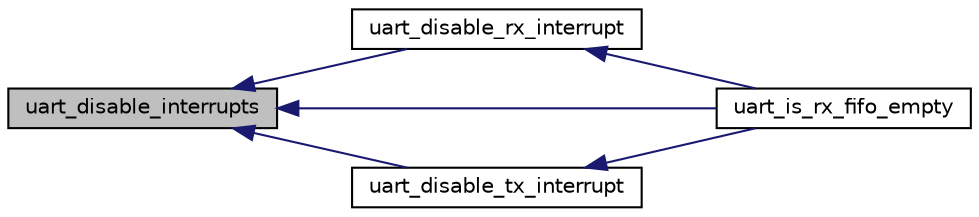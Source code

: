 digraph "uart_disable_interrupts"
{
  edge [fontname="Helvetica",fontsize="10",labelfontname="Helvetica",labelfontsize="10"];
  node [fontname="Helvetica",fontsize="10",shape=record];
  rankdir="LR";
  Node1 [label="uart_disable_interrupts",height=0.2,width=0.4,color="black", fillcolor="grey75", style="filled", fontcolor="black"];
  Node1 -> Node2 [dir="back",color="midnightblue",fontsize="10",style="solid",fontname="Helvetica"];
  Node2 [label="uart_disable_rx_interrupt",height=0.2,width=0.4,color="black", fillcolor="white", style="filled",URL="$group__uart__irq.html#ga6c46b4228c1da4010f8e8d5a66bde0c0",tooltip="Disable the UART Receive Interrupt. "];
  Node2 -> Node3 [dir="back",color="midnightblue",fontsize="10",style="solid",fontname="Helvetica"];
  Node3 [label="uart_is_rx_fifo_empty",height=0.2,width=0.4,color="black", fillcolor="white", style="filled",URL="$group__uart__fifo.html#ga840603de8127f2b63abdd1f5d113f938",tooltip="Determine if the RX fifo is empty. "];
  Node1 -> Node4 [dir="back",color="midnightblue",fontsize="10",style="solid",fontname="Helvetica"];
  Node4 [label="uart_disable_tx_interrupt",height=0.2,width=0.4,color="black", fillcolor="white", style="filled",URL="$group__uart__irq.html#ga2d6559da0d940412e88374af5fe8a5dc",tooltip="Disable the UART Transmit Interrupt. "];
  Node4 -> Node3 [dir="back",color="midnightblue",fontsize="10",style="solid",fontname="Helvetica"];
  Node1 -> Node3 [dir="back",color="midnightblue",fontsize="10",style="solid",fontname="Helvetica"];
}
